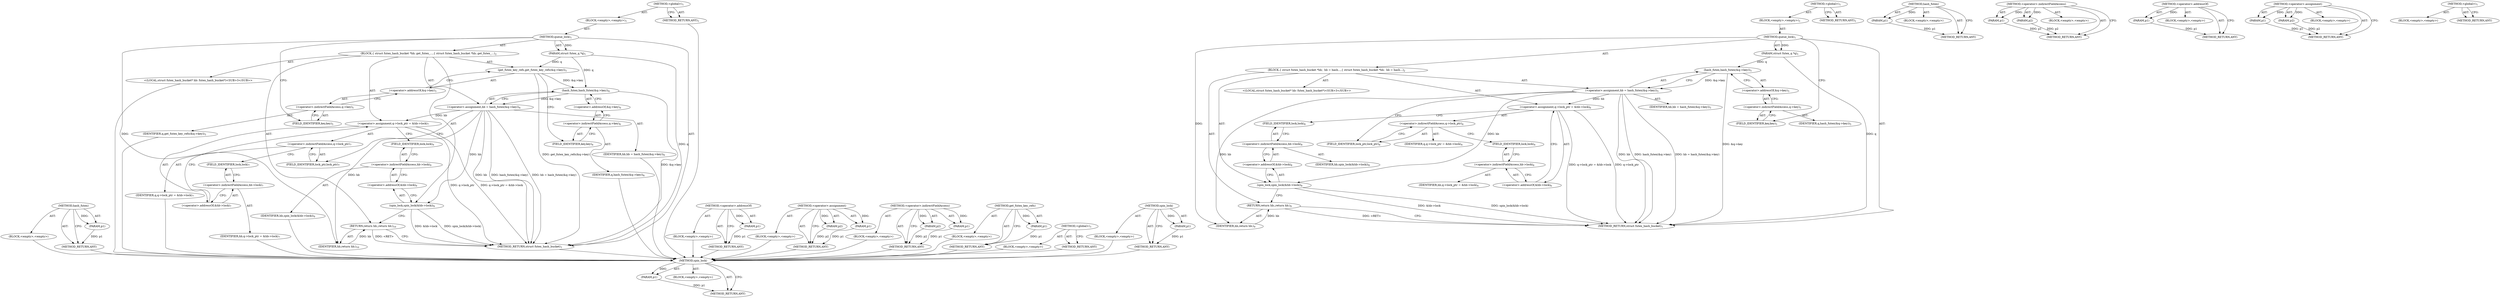 digraph "&lt;global&gt;" {
vulnerable_78 [label=<(METHOD,hash_futex)>];
vulnerable_79 [label=<(PARAM,p1)>];
vulnerable_80 [label=<(BLOCK,&lt;empty&gt;,&lt;empty&gt;)>];
vulnerable_81 [label=<(METHOD_RETURN,ANY)>];
vulnerable_6 [label=<(METHOD,&lt;global&gt;)<SUB>1</SUB>>];
vulnerable_7 [label=<(BLOCK,&lt;empty&gt;,&lt;empty&gt;)<SUB>1</SUB>>];
vulnerable_8 [label=<(METHOD,queue_lock)<SUB>1</SUB>>];
vulnerable_9 [label=<(PARAM,struct futex_q *q)<SUB>1</SUB>>];
vulnerable_10 [label=<(BLOCK,{
 	struct futex_hash_bucket *hb;
 
	get_futex_...,{
 	struct futex_hash_bucket *hb;
 
	get_futex_...)<SUB>2</SUB>>];
vulnerable_11 [label="<(LOCAL,struct futex_hash_bucket* hb: futex_hash_bucket*)<SUB>3</SUB>>"];
vulnerable_12 [label=<(get_futex_key_refs,get_futex_key_refs(&amp;q-&gt;key))<SUB>5</SUB>>];
vulnerable_13 [label=<(&lt;operator&gt;.addressOf,&amp;q-&gt;key)<SUB>5</SUB>>];
vulnerable_14 [label=<(&lt;operator&gt;.indirectFieldAccess,q-&gt;key)<SUB>5</SUB>>];
vulnerable_15 [label=<(IDENTIFIER,q,get_futex_key_refs(&amp;q-&gt;key))<SUB>5</SUB>>];
vulnerable_16 [label=<(FIELD_IDENTIFIER,key,key)<SUB>5</SUB>>];
vulnerable_17 [label=<(&lt;operator&gt;.assignment,hb = hash_futex(&amp;q-&gt;key))<SUB>6</SUB>>];
vulnerable_18 [label=<(IDENTIFIER,hb,hb = hash_futex(&amp;q-&gt;key))<SUB>6</SUB>>];
vulnerable_19 [label=<(hash_futex,hash_futex(&amp;q-&gt;key))<SUB>6</SUB>>];
vulnerable_20 [label=<(&lt;operator&gt;.addressOf,&amp;q-&gt;key)<SUB>6</SUB>>];
vulnerable_21 [label=<(&lt;operator&gt;.indirectFieldAccess,q-&gt;key)<SUB>6</SUB>>];
vulnerable_22 [label=<(IDENTIFIER,q,hash_futex(&amp;q-&gt;key))<SUB>6</SUB>>];
vulnerable_23 [label=<(FIELD_IDENTIFIER,key,key)<SUB>6</SUB>>];
vulnerable_24 [label=<(&lt;operator&gt;.assignment,q-&gt;lock_ptr = &amp;hb-&gt;lock)<SUB>7</SUB>>];
vulnerable_25 [label=<(&lt;operator&gt;.indirectFieldAccess,q-&gt;lock_ptr)<SUB>7</SUB>>];
vulnerable_26 [label=<(IDENTIFIER,q,q-&gt;lock_ptr = &amp;hb-&gt;lock)<SUB>7</SUB>>];
vulnerable_27 [label=<(FIELD_IDENTIFIER,lock_ptr,lock_ptr)<SUB>7</SUB>>];
vulnerable_28 [label=<(&lt;operator&gt;.addressOf,&amp;hb-&gt;lock)<SUB>7</SUB>>];
vulnerable_29 [label=<(&lt;operator&gt;.indirectFieldAccess,hb-&gt;lock)<SUB>7</SUB>>];
vulnerable_30 [label=<(IDENTIFIER,hb,q-&gt;lock_ptr = &amp;hb-&gt;lock)<SUB>7</SUB>>];
vulnerable_31 [label=<(FIELD_IDENTIFIER,lock,lock)<SUB>7</SUB>>];
vulnerable_32 [label=<(spin_lock,spin_lock(&amp;hb-&gt;lock))<SUB>9</SUB>>];
vulnerable_33 [label=<(&lt;operator&gt;.addressOf,&amp;hb-&gt;lock)<SUB>9</SUB>>];
vulnerable_34 [label=<(&lt;operator&gt;.indirectFieldAccess,hb-&gt;lock)<SUB>9</SUB>>];
vulnerable_35 [label=<(IDENTIFIER,hb,spin_lock(&amp;hb-&gt;lock))<SUB>9</SUB>>];
vulnerable_36 [label=<(FIELD_IDENTIFIER,lock,lock)<SUB>9</SUB>>];
vulnerable_37 [label=<(RETURN,return hb;,return hb;)<SUB>10</SUB>>];
vulnerable_38 [label=<(IDENTIFIER,hb,return hb;)<SUB>10</SUB>>];
vulnerable_39 [label=<(METHOD_RETURN,struct futex_hash_bucket)<SUB>1</SUB>>];
vulnerable_41 [label=<(METHOD_RETURN,ANY)<SUB>1</SUB>>];
vulnerable_64 [label=<(METHOD,&lt;operator&gt;.addressOf)>];
vulnerable_65 [label=<(PARAM,p1)>];
vulnerable_66 [label=<(BLOCK,&lt;empty&gt;,&lt;empty&gt;)>];
vulnerable_67 [label=<(METHOD_RETURN,ANY)>];
vulnerable_73 [label=<(METHOD,&lt;operator&gt;.assignment)>];
vulnerable_74 [label=<(PARAM,p1)>];
vulnerable_75 [label=<(PARAM,p2)>];
vulnerable_76 [label=<(BLOCK,&lt;empty&gt;,&lt;empty&gt;)>];
vulnerable_77 [label=<(METHOD_RETURN,ANY)>];
vulnerable_68 [label=<(METHOD,&lt;operator&gt;.indirectFieldAccess)>];
vulnerable_69 [label=<(PARAM,p1)>];
vulnerable_70 [label=<(PARAM,p2)>];
vulnerable_71 [label=<(BLOCK,&lt;empty&gt;,&lt;empty&gt;)>];
vulnerable_72 [label=<(METHOD_RETURN,ANY)>];
vulnerable_60 [label=<(METHOD,get_futex_key_refs)>];
vulnerable_61 [label=<(PARAM,p1)>];
vulnerable_62 [label=<(BLOCK,&lt;empty&gt;,&lt;empty&gt;)>];
vulnerable_63 [label=<(METHOD_RETURN,ANY)>];
vulnerable_54 [label=<(METHOD,&lt;global&gt;)<SUB>1</SUB>>];
vulnerable_55 [label=<(BLOCK,&lt;empty&gt;,&lt;empty&gt;)>];
vulnerable_56 [label=<(METHOD_RETURN,ANY)>];
vulnerable_82 [label=<(METHOD,spin_lock)>];
vulnerable_83 [label=<(PARAM,p1)>];
vulnerable_84 [label=<(BLOCK,&lt;empty&gt;,&lt;empty&gt;)>];
vulnerable_85 [label=<(METHOD_RETURN,ANY)>];
fixed_73 [label=<(METHOD,spin_lock)>];
fixed_74 [label=<(PARAM,p1)>];
fixed_75 [label=<(BLOCK,&lt;empty&gt;,&lt;empty&gt;)>];
fixed_76 [label=<(METHOD_RETURN,ANY)>];
fixed_6 [label=<(METHOD,&lt;global&gt;)<SUB>1</SUB>>];
fixed_7 [label=<(BLOCK,&lt;empty&gt;,&lt;empty&gt;)<SUB>1</SUB>>];
fixed_8 [label=<(METHOD,queue_lock)<SUB>1</SUB>>];
fixed_9 [label=<(PARAM,struct futex_q *q)<SUB>1</SUB>>];
fixed_10 [label=<(BLOCK,{
 	struct futex_hash_bucket *hb;
 
 	hb = hash...,{
 	struct futex_hash_bucket *hb;
 
 	hb = hash...)<SUB>2</SUB>>];
fixed_11 [label="<(LOCAL,struct futex_hash_bucket* hb: futex_hash_bucket*)<SUB>3</SUB>>"];
fixed_12 [label=<(&lt;operator&gt;.assignment,hb = hash_futex(&amp;q-&gt;key))<SUB>5</SUB>>];
fixed_13 [label=<(IDENTIFIER,hb,hb = hash_futex(&amp;q-&gt;key))<SUB>5</SUB>>];
fixed_14 [label=<(hash_futex,hash_futex(&amp;q-&gt;key))<SUB>5</SUB>>];
fixed_15 [label=<(&lt;operator&gt;.addressOf,&amp;q-&gt;key)<SUB>5</SUB>>];
fixed_16 [label=<(&lt;operator&gt;.indirectFieldAccess,q-&gt;key)<SUB>5</SUB>>];
fixed_17 [label=<(IDENTIFIER,q,hash_futex(&amp;q-&gt;key))<SUB>5</SUB>>];
fixed_18 [label=<(FIELD_IDENTIFIER,key,key)<SUB>5</SUB>>];
fixed_19 [label=<(&lt;operator&gt;.assignment,q-&gt;lock_ptr = &amp;hb-&gt;lock)<SUB>6</SUB>>];
fixed_20 [label=<(&lt;operator&gt;.indirectFieldAccess,q-&gt;lock_ptr)<SUB>6</SUB>>];
fixed_21 [label=<(IDENTIFIER,q,q-&gt;lock_ptr = &amp;hb-&gt;lock)<SUB>6</SUB>>];
fixed_22 [label=<(FIELD_IDENTIFIER,lock_ptr,lock_ptr)<SUB>6</SUB>>];
fixed_23 [label=<(&lt;operator&gt;.addressOf,&amp;hb-&gt;lock)<SUB>6</SUB>>];
fixed_24 [label=<(&lt;operator&gt;.indirectFieldAccess,hb-&gt;lock)<SUB>6</SUB>>];
fixed_25 [label=<(IDENTIFIER,hb,q-&gt;lock_ptr = &amp;hb-&gt;lock)<SUB>6</SUB>>];
fixed_26 [label=<(FIELD_IDENTIFIER,lock,lock)<SUB>6</SUB>>];
fixed_27 [label=<(spin_lock,spin_lock(&amp;hb-&gt;lock))<SUB>8</SUB>>];
fixed_28 [label=<(&lt;operator&gt;.addressOf,&amp;hb-&gt;lock)<SUB>8</SUB>>];
fixed_29 [label=<(&lt;operator&gt;.indirectFieldAccess,hb-&gt;lock)<SUB>8</SUB>>];
fixed_30 [label=<(IDENTIFIER,hb,spin_lock(&amp;hb-&gt;lock))<SUB>8</SUB>>];
fixed_31 [label=<(FIELD_IDENTIFIER,lock,lock)<SUB>8</SUB>>];
fixed_32 [label=<(RETURN,return hb;,return hb;)<SUB>9</SUB>>];
fixed_33 [label=<(IDENTIFIER,hb,return hb;)<SUB>9</SUB>>];
fixed_34 [label=<(METHOD_RETURN,struct futex_hash_bucket)<SUB>1</SUB>>];
fixed_36 [label=<(METHOD_RETURN,ANY)<SUB>1</SUB>>];
fixed_60 [label=<(METHOD,hash_futex)>];
fixed_61 [label=<(PARAM,p1)>];
fixed_62 [label=<(BLOCK,&lt;empty&gt;,&lt;empty&gt;)>];
fixed_63 [label=<(METHOD_RETURN,ANY)>];
fixed_68 [label=<(METHOD,&lt;operator&gt;.indirectFieldAccess)>];
fixed_69 [label=<(PARAM,p1)>];
fixed_70 [label=<(PARAM,p2)>];
fixed_71 [label=<(BLOCK,&lt;empty&gt;,&lt;empty&gt;)>];
fixed_72 [label=<(METHOD_RETURN,ANY)>];
fixed_64 [label=<(METHOD,&lt;operator&gt;.addressOf)>];
fixed_65 [label=<(PARAM,p1)>];
fixed_66 [label=<(BLOCK,&lt;empty&gt;,&lt;empty&gt;)>];
fixed_67 [label=<(METHOD_RETURN,ANY)>];
fixed_55 [label=<(METHOD,&lt;operator&gt;.assignment)>];
fixed_56 [label=<(PARAM,p1)>];
fixed_57 [label=<(PARAM,p2)>];
fixed_58 [label=<(BLOCK,&lt;empty&gt;,&lt;empty&gt;)>];
fixed_59 [label=<(METHOD_RETURN,ANY)>];
fixed_49 [label=<(METHOD,&lt;global&gt;)<SUB>1</SUB>>];
fixed_50 [label=<(BLOCK,&lt;empty&gt;,&lt;empty&gt;)>];
fixed_51 [label=<(METHOD_RETURN,ANY)>];
vulnerable_78 -> vulnerable_79  [key=0, label="AST: "];
vulnerable_78 -> vulnerable_79  [key=1, label="DDG: "];
vulnerable_78 -> vulnerable_80  [key=0, label="AST: "];
vulnerable_78 -> vulnerable_81  [key=0, label="AST: "];
vulnerable_78 -> vulnerable_81  [key=1, label="CFG: "];
vulnerable_79 -> vulnerable_81  [key=0, label="DDG: p1"];
vulnerable_80 -> fixed_73  [key=0];
vulnerable_81 -> fixed_73  [key=0];
vulnerable_6 -> vulnerable_7  [key=0, label="AST: "];
vulnerable_6 -> vulnerable_41  [key=0, label="AST: "];
vulnerable_6 -> vulnerable_41  [key=1, label="CFG: "];
vulnerable_7 -> vulnerable_8  [key=0, label="AST: "];
vulnerable_8 -> vulnerable_9  [key=0, label="AST: "];
vulnerable_8 -> vulnerable_9  [key=1, label="DDG: "];
vulnerable_8 -> vulnerable_10  [key=0, label="AST: "];
vulnerable_8 -> vulnerable_39  [key=0, label="AST: "];
vulnerable_8 -> vulnerable_16  [key=0, label="CFG: "];
vulnerable_8 -> vulnerable_38  [key=0, label="DDG: "];
vulnerable_9 -> vulnerable_39  [key=0, label="DDG: q"];
vulnerable_9 -> vulnerable_12  [key=0, label="DDG: q"];
vulnerable_9 -> vulnerable_19  [key=0, label="DDG: q"];
vulnerable_10 -> vulnerable_11  [key=0, label="AST: "];
vulnerable_10 -> vulnerable_12  [key=0, label="AST: "];
vulnerable_10 -> vulnerable_17  [key=0, label="AST: "];
vulnerable_10 -> vulnerable_24  [key=0, label="AST: "];
vulnerable_10 -> vulnerable_32  [key=0, label="AST: "];
vulnerable_10 -> vulnerable_37  [key=0, label="AST: "];
vulnerable_11 -> fixed_73  [key=0];
vulnerable_12 -> vulnerable_13  [key=0, label="AST: "];
vulnerable_12 -> vulnerable_23  [key=0, label="CFG: "];
vulnerable_12 -> vulnerable_39  [key=0, label="DDG: get_futex_key_refs(&amp;q-&gt;key)"];
vulnerable_12 -> vulnerable_19  [key=0, label="DDG: &amp;q-&gt;key"];
vulnerable_13 -> vulnerable_14  [key=0, label="AST: "];
vulnerable_13 -> vulnerable_12  [key=0, label="CFG: "];
vulnerable_14 -> vulnerable_15  [key=0, label="AST: "];
vulnerable_14 -> vulnerable_16  [key=0, label="AST: "];
vulnerable_14 -> vulnerable_13  [key=0, label="CFG: "];
vulnerable_15 -> fixed_73  [key=0];
vulnerable_16 -> vulnerable_14  [key=0, label="CFG: "];
vulnerable_17 -> vulnerable_18  [key=0, label="AST: "];
vulnerable_17 -> vulnerable_19  [key=0, label="AST: "];
vulnerable_17 -> vulnerable_27  [key=0, label="CFG: "];
vulnerable_17 -> vulnerable_39  [key=0, label="DDG: hb"];
vulnerable_17 -> vulnerable_39  [key=1, label="DDG: hash_futex(&amp;q-&gt;key)"];
vulnerable_17 -> vulnerable_39  [key=2, label="DDG: hb = hash_futex(&amp;q-&gt;key)"];
vulnerable_17 -> vulnerable_24  [key=0, label="DDG: hb"];
vulnerable_17 -> vulnerable_32  [key=0, label="DDG: hb"];
vulnerable_17 -> vulnerable_38  [key=0, label="DDG: hb"];
vulnerable_18 -> fixed_73  [key=0];
vulnerable_19 -> vulnerable_20  [key=0, label="AST: "];
vulnerable_19 -> vulnerable_17  [key=0, label="CFG: "];
vulnerable_19 -> vulnerable_17  [key=1, label="DDG: &amp;q-&gt;key"];
vulnerable_19 -> vulnerable_39  [key=0, label="DDG: &amp;q-&gt;key"];
vulnerable_20 -> vulnerable_21  [key=0, label="AST: "];
vulnerable_20 -> vulnerable_19  [key=0, label="CFG: "];
vulnerable_21 -> vulnerable_22  [key=0, label="AST: "];
vulnerable_21 -> vulnerable_23  [key=0, label="AST: "];
vulnerable_21 -> vulnerable_20  [key=0, label="CFG: "];
vulnerable_22 -> fixed_73  [key=0];
vulnerable_23 -> vulnerable_21  [key=0, label="CFG: "];
vulnerable_24 -> vulnerable_25  [key=0, label="AST: "];
vulnerable_24 -> vulnerable_28  [key=0, label="AST: "];
vulnerable_24 -> vulnerable_36  [key=0, label="CFG: "];
vulnerable_24 -> vulnerable_39  [key=0, label="DDG: q-&gt;lock_ptr"];
vulnerable_24 -> vulnerable_39  [key=1, label="DDG: q-&gt;lock_ptr = &amp;hb-&gt;lock"];
vulnerable_25 -> vulnerable_26  [key=0, label="AST: "];
vulnerable_25 -> vulnerable_27  [key=0, label="AST: "];
vulnerable_25 -> vulnerable_31  [key=0, label="CFG: "];
vulnerable_26 -> fixed_73  [key=0];
vulnerable_27 -> vulnerable_25  [key=0, label="CFG: "];
vulnerable_28 -> vulnerable_29  [key=0, label="AST: "];
vulnerable_28 -> vulnerable_24  [key=0, label="CFG: "];
vulnerable_29 -> vulnerable_30  [key=0, label="AST: "];
vulnerable_29 -> vulnerable_31  [key=0, label="AST: "];
vulnerable_29 -> vulnerable_28  [key=0, label="CFG: "];
vulnerable_30 -> fixed_73  [key=0];
vulnerable_31 -> vulnerable_29  [key=0, label="CFG: "];
vulnerable_32 -> vulnerable_33  [key=0, label="AST: "];
vulnerable_32 -> vulnerable_37  [key=0, label="CFG: "];
vulnerable_32 -> vulnerable_39  [key=0, label="DDG: &amp;hb-&gt;lock"];
vulnerable_32 -> vulnerable_39  [key=1, label="DDG: spin_lock(&amp;hb-&gt;lock)"];
vulnerable_33 -> vulnerable_34  [key=0, label="AST: "];
vulnerable_33 -> vulnerable_32  [key=0, label="CFG: "];
vulnerable_34 -> vulnerable_35  [key=0, label="AST: "];
vulnerable_34 -> vulnerable_36  [key=0, label="AST: "];
vulnerable_34 -> vulnerable_33  [key=0, label="CFG: "];
vulnerable_35 -> fixed_73  [key=0];
vulnerable_36 -> vulnerable_34  [key=0, label="CFG: "];
vulnerable_37 -> vulnerable_38  [key=0, label="AST: "];
vulnerable_37 -> vulnerable_39  [key=0, label="CFG: "];
vulnerable_37 -> vulnerable_39  [key=1, label="DDG: &lt;RET&gt;"];
vulnerable_38 -> vulnerable_37  [key=0, label="DDG: hb"];
vulnerable_39 -> fixed_73  [key=0];
vulnerable_41 -> fixed_73  [key=0];
vulnerable_64 -> vulnerable_65  [key=0, label="AST: "];
vulnerable_64 -> vulnerable_65  [key=1, label="DDG: "];
vulnerable_64 -> vulnerable_66  [key=0, label="AST: "];
vulnerable_64 -> vulnerable_67  [key=0, label="AST: "];
vulnerable_64 -> vulnerable_67  [key=1, label="CFG: "];
vulnerable_65 -> vulnerable_67  [key=0, label="DDG: p1"];
vulnerable_66 -> fixed_73  [key=0];
vulnerable_67 -> fixed_73  [key=0];
vulnerable_73 -> vulnerable_74  [key=0, label="AST: "];
vulnerable_73 -> vulnerable_74  [key=1, label="DDG: "];
vulnerable_73 -> vulnerable_76  [key=0, label="AST: "];
vulnerable_73 -> vulnerable_75  [key=0, label="AST: "];
vulnerable_73 -> vulnerable_75  [key=1, label="DDG: "];
vulnerable_73 -> vulnerable_77  [key=0, label="AST: "];
vulnerable_73 -> vulnerable_77  [key=1, label="CFG: "];
vulnerable_74 -> vulnerable_77  [key=0, label="DDG: p1"];
vulnerable_75 -> vulnerable_77  [key=0, label="DDG: p2"];
vulnerable_76 -> fixed_73  [key=0];
vulnerable_77 -> fixed_73  [key=0];
vulnerable_68 -> vulnerable_69  [key=0, label="AST: "];
vulnerable_68 -> vulnerable_69  [key=1, label="DDG: "];
vulnerable_68 -> vulnerable_71  [key=0, label="AST: "];
vulnerable_68 -> vulnerable_70  [key=0, label="AST: "];
vulnerable_68 -> vulnerable_70  [key=1, label="DDG: "];
vulnerable_68 -> vulnerable_72  [key=0, label="AST: "];
vulnerable_68 -> vulnerable_72  [key=1, label="CFG: "];
vulnerable_69 -> vulnerable_72  [key=0, label="DDG: p1"];
vulnerable_70 -> vulnerable_72  [key=0, label="DDG: p2"];
vulnerable_71 -> fixed_73  [key=0];
vulnerable_72 -> fixed_73  [key=0];
vulnerable_60 -> vulnerable_61  [key=0, label="AST: "];
vulnerable_60 -> vulnerable_61  [key=1, label="DDG: "];
vulnerable_60 -> vulnerable_62  [key=0, label="AST: "];
vulnerable_60 -> vulnerable_63  [key=0, label="AST: "];
vulnerable_60 -> vulnerable_63  [key=1, label="CFG: "];
vulnerable_61 -> vulnerable_63  [key=0, label="DDG: p1"];
vulnerable_62 -> fixed_73  [key=0];
vulnerable_63 -> fixed_73  [key=0];
vulnerable_54 -> vulnerable_55  [key=0, label="AST: "];
vulnerable_54 -> vulnerable_56  [key=0, label="AST: "];
vulnerable_54 -> vulnerable_56  [key=1, label="CFG: "];
vulnerable_55 -> fixed_73  [key=0];
vulnerable_56 -> fixed_73  [key=0];
vulnerable_82 -> vulnerable_83  [key=0, label="AST: "];
vulnerable_82 -> vulnerable_83  [key=1, label="DDG: "];
vulnerable_82 -> vulnerable_84  [key=0, label="AST: "];
vulnerable_82 -> vulnerable_85  [key=0, label="AST: "];
vulnerable_82 -> vulnerable_85  [key=1, label="CFG: "];
vulnerable_83 -> vulnerable_85  [key=0, label="DDG: p1"];
vulnerable_84 -> fixed_73  [key=0];
vulnerable_85 -> fixed_73  [key=0];
fixed_73 -> fixed_74  [key=0, label="AST: "];
fixed_73 -> fixed_74  [key=1, label="DDG: "];
fixed_73 -> fixed_75  [key=0, label="AST: "];
fixed_73 -> fixed_76  [key=0, label="AST: "];
fixed_73 -> fixed_76  [key=1, label="CFG: "];
fixed_74 -> fixed_76  [key=0, label="DDG: p1"];
fixed_6 -> fixed_7  [key=0, label="AST: "];
fixed_6 -> fixed_36  [key=0, label="AST: "];
fixed_6 -> fixed_36  [key=1, label="CFG: "];
fixed_7 -> fixed_8  [key=0, label="AST: "];
fixed_8 -> fixed_9  [key=0, label="AST: "];
fixed_8 -> fixed_9  [key=1, label="DDG: "];
fixed_8 -> fixed_10  [key=0, label="AST: "];
fixed_8 -> fixed_34  [key=0, label="AST: "];
fixed_8 -> fixed_18  [key=0, label="CFG: "];
fixed_8 -> fixed_33  [key=0, label="DDG: "];
fixed_9 -> fixed_34  [key=0, label="DDG: q"];
fixed_9 -> fixed_14  [key=0, label="DDG: q"];
fixed_10 -> fixed_11  [key=0, label="AST: "];
fixed_10 -> fixed_12  [key=0, label="AST: "];
fixed_10 -> fixed_19  [key=0, label="AST: "];
fixed_10 -> fixed_27  [key=0, label="AST: "];
fixed_10 -> fixed_32  [key=0, label="AST: "];
fixed_12 -> fixed_13  [key=0, label="AST: "];
fixed_12 -> fixed_14  [key=0, label="AST: "];
fixed_12 -> fixed_22  [key=0, label="CFG: "];
fixed_12 -> fixed_34  [key=0, label="DDG: hb"];
fixed_12 -> fixed_34  [key=1, label="DDG: hash_futex(&amp;q-&gt;key)"];
fixed_12 -> fixed_34  [key=2, label="DDG: hb = hash_futex(&amp;q-&gt;key)"];
fixed_12 -> fixed_19  [key=0, label="DDG: hb"];
fixed_12 -> fixed_27  [key=0, label="DDG: hb"];
fixed_12 -> fixed_33  [key=0, label="DDG: hb"];
fixed_14 -> fixed_15  [key=0, label="AST: "];
fixed_14 -> fixed_12  [key=0, label="CFG: "];
fixed_14 -> fixed_12  [key=1, label="DDG: &amp;q-&gt;key"];
fixed_14 -> fixed_34  [key=0, label="DDG: &amp;q-&gt;key"];
fixed_15 -> fixed_16  [key=0, label="AST: "];
fixed_15 -> fixed_14  [key=0, label="CFG: "];
fixed_16 -> fixed_17  [key=0, label="AST: "];
fixed_16 -> fixed_18  [key=0, label="AST: "];
fixed_16 -> fixed_15  [key=0, label="CFG: "];
fixed_18 -> fixed_16  [key=0, label="CFG: "];
fixed_19 -> fixed_20  [key=0, label="AST: "];
fixed_19 -> fixed_23  [key=0, label="AST: "];
fixed_19 -> fixed_31  [key=0, label="CFG: "];
fixed_19 -> fixed_34  [key=0, label="DDG: q-&gt;lock_ptr"];
fixed_19 -> fixed_34  [key=1, label="DDG: q-&gt;lock_ptr = &amp;hb-&gt;lock"];
fixed_20 -> fixed_21  [key=0, label="AST: "];
fixed_20 -> fixed_22  [key=0, label="AST: "];
fixed_20 -> fixed_26  [key=0, label="CFG: "];
fixed_22 -> fixed_20  [key=0, label="CFG: "];
fixed_23 -> fixed_24  [key=0, label="AST: "];
fixed_23 -> fixed_19  [key=0, label="CFG: "];
fixed_24 -> fixed_25  [key=0, label="AST: "];
fixed_24 -> fixed_26  [key=0, label="AST: "];
fixed_24 -> fixed_23  [key=0, label="CFG: "];
fixed_26 -> fixed_24  [key=0, label="CFG: "];
fixed_27 -> fixed_28  [key=0, label="AST: "];
fixed_27 -> fixed_32  [key=0, label="CFG: "];
fixed_27 -> fixed_34  [key=0, label="DDG: &amp;hb-&gt;lock"];
fixed_27 -> fixed_34  [key=1, label="DDG: spin_lock(&amp;hb-&gt;lock)"];
fixed_28 -> fixed_29  [key=0, label="AST: "];
fixed_28 -> fixed_27  [key=0, label="CFG: "];
fixed_29 -> fixed_30  [key=0, label="AST: "];
fixed_29 -> fixed_31  [key=0, label="AST: "];
fixed_29 -> fixed_28  [key=0, label="CFG: "];
fixed_31 -> fixed_29  [key=0, label="CFG: "];
fixed_32 -> fixed_33  [key=0, label="AST: "];
fixed_32 -> fixed_34  [key=0, label="CFG: "];
fixed_32 -> fixed_34  [key=1, label="DDG: &lt;RET&gt;"];
fixed_33 -> fixed_32  [key=0, label="DDG: hb"];
fixed_60 -> fixed_61  [key=0, label="AST: "];
fixed_60 -> fixed_61  [key=1, label="DDG: "];
fixed_60 -> fixed_62  [key=0, label="AST: "];
fixed_60 -> fixed_63  [key=0, label="AST: "];
fixed_60 -> fixed_63  [key=1, label="CFG: "];
fixed_61 -> fixed_63  [key=0, label="DDG: p1"];
fixed_68 -> fixed_69  [key=0, label="AST: "];
fixed_68 -> fixed_69  [key=1, label="DDG: "];
fixed_68 -> fixed_71  [key=0, label="AST: "];
fixed_68 -> fixed_70  [key=0, label="AST: "];
fixed_68 -> fixed_70  [key=1, label="DDG: "];
fixed_68 -> fixed_72  [key=0, label="AST: "];
fixed_68 -> fixed_72  [key=1, label="CFG: "];
fixed_69 -> fixed_72  [key=0, label="DDG: p1"];
fixed_70 -> fixed_72  [key=0, label="DDG: p2"];
fixed_64 -> fixed_65  [key=0, label="AST: "];
fixed_64 -> fixed_65  [key=1, label="DDG: "];
fixed_64 -> fixed_66  [key=0, label="AST: "];
fixed_64 -> fixed_67  [key=0, label="AST: "];
fixed_64 -> fixed_67  [key=1, label="CFG: "];
fixed_65 -> fixed_67  [key=0, label="DDG: p1"];
fixed_55 -> fixed_56  [key=0, label="AST: "];
fixed_55 -> fixed_56  [key=1, label="DDG: "];
fixed_55 -> fixed_58  [key=0, label="AST: "];
fixed_55 -> fixed_57  [key=0, label="AST: "];
fixed_55 -> fixed_57  [key=1, label="DDG: "];
fixed_55 -> fixed_59  [key=0, label="AST: "];
fixed_55 -> fixed_59  [key=1, label="CFG: "];
fixed_56 -> fixed_59  [key=0, label="DDG: p1"];
fixed_57 -> fixed_59  [key=0, label="DDG: p2"];
fixed_49 -> fixed_50  [key=0, label="AST: "];
fixed_49 -> fixed_51  [key=0, label="AST: "];
fixed_49 -> fixed_51  [key=1, label="CFG: "];
}
